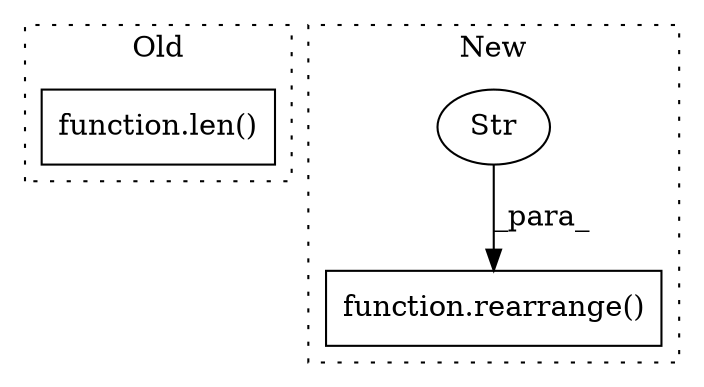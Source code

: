 digraph G {
subgraph cluster0 {
1 [label="function.len()" a="75" s="2955,2971" l="4,1" shape="box"];
label = "Old";
style="dotted";
}
subgraph cluster1 {
2 [label="function.rearrange()" a="75" s="3042,3086" l="10,1" shape="box"];
3 [label="Str" a="66" s="3064" l="22" shape="ellipse"];
label = "New";
style="dotted";
}
3 -> 2 [label="_para_"];
}